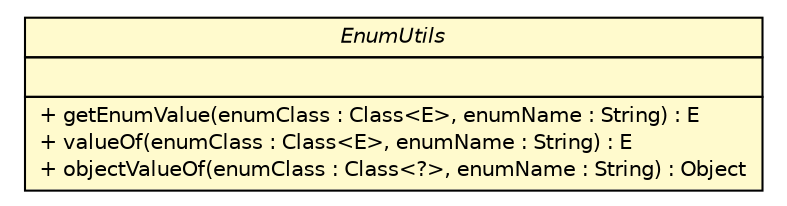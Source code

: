 #!/usr/local/bin/dot
#
# Class diagram 
# Generated by UMLGraph version R5_6-24-gf6e263 (http://www.umlgraph.org/)
#

digraph G {
	edge [fontname="Helvetica",fontsize=10,labelfontname="Helvetica",labelfontsize=10];
	node [fontname="Helvetica",fontsize=10,shape=plaintext];
	nodesep=0.25;
	ranksep=0.5;
	// top.infra.common.EnumUtils
	c858 [label=<<table title="top.infra.common.EnumUtils" border="0" cellborder="1" cellspacing="0" cellpadding="2" port="p" bgcolor="lemonChiffon" href="./EnumUtils.html">
		<tr><td><table border="0" cellspacing="0" cellpadding="1">
<tr><td align="center" balign="center"><font face="Helvetica-Oblique"> EnumUtils </font></td></tr>
		</table></td></tr>
		<tr><td><table border="0" cellspacing="0" cellpadding="1">
<tr><td align="left" balign="left">  </td></tr>
		</table></td></tr>
		<tr><td><table border="0" cellspacing="0" cellpadding="1">
<tr><td align="left" balign="left"> + getEnumValue(enumClass : Class&lt;E&gt;, enumName : String) : E </td></tr>
<tr><td align="left" balign="left"> + valueOf(enumClass : Class&lt;E&gt;, enumName : String) : E </td></tr>
<tr><td align="left" balign="left"> + objectValueOf(enumClass : Class&lt;?&gt;, enumName : String) : Object </td></tr>
		</table></td></tr>
		</table>>, URL="./EnumUtils.html", fontname="Helvetica", fontcolor="black", fontsize=10.0];
}

